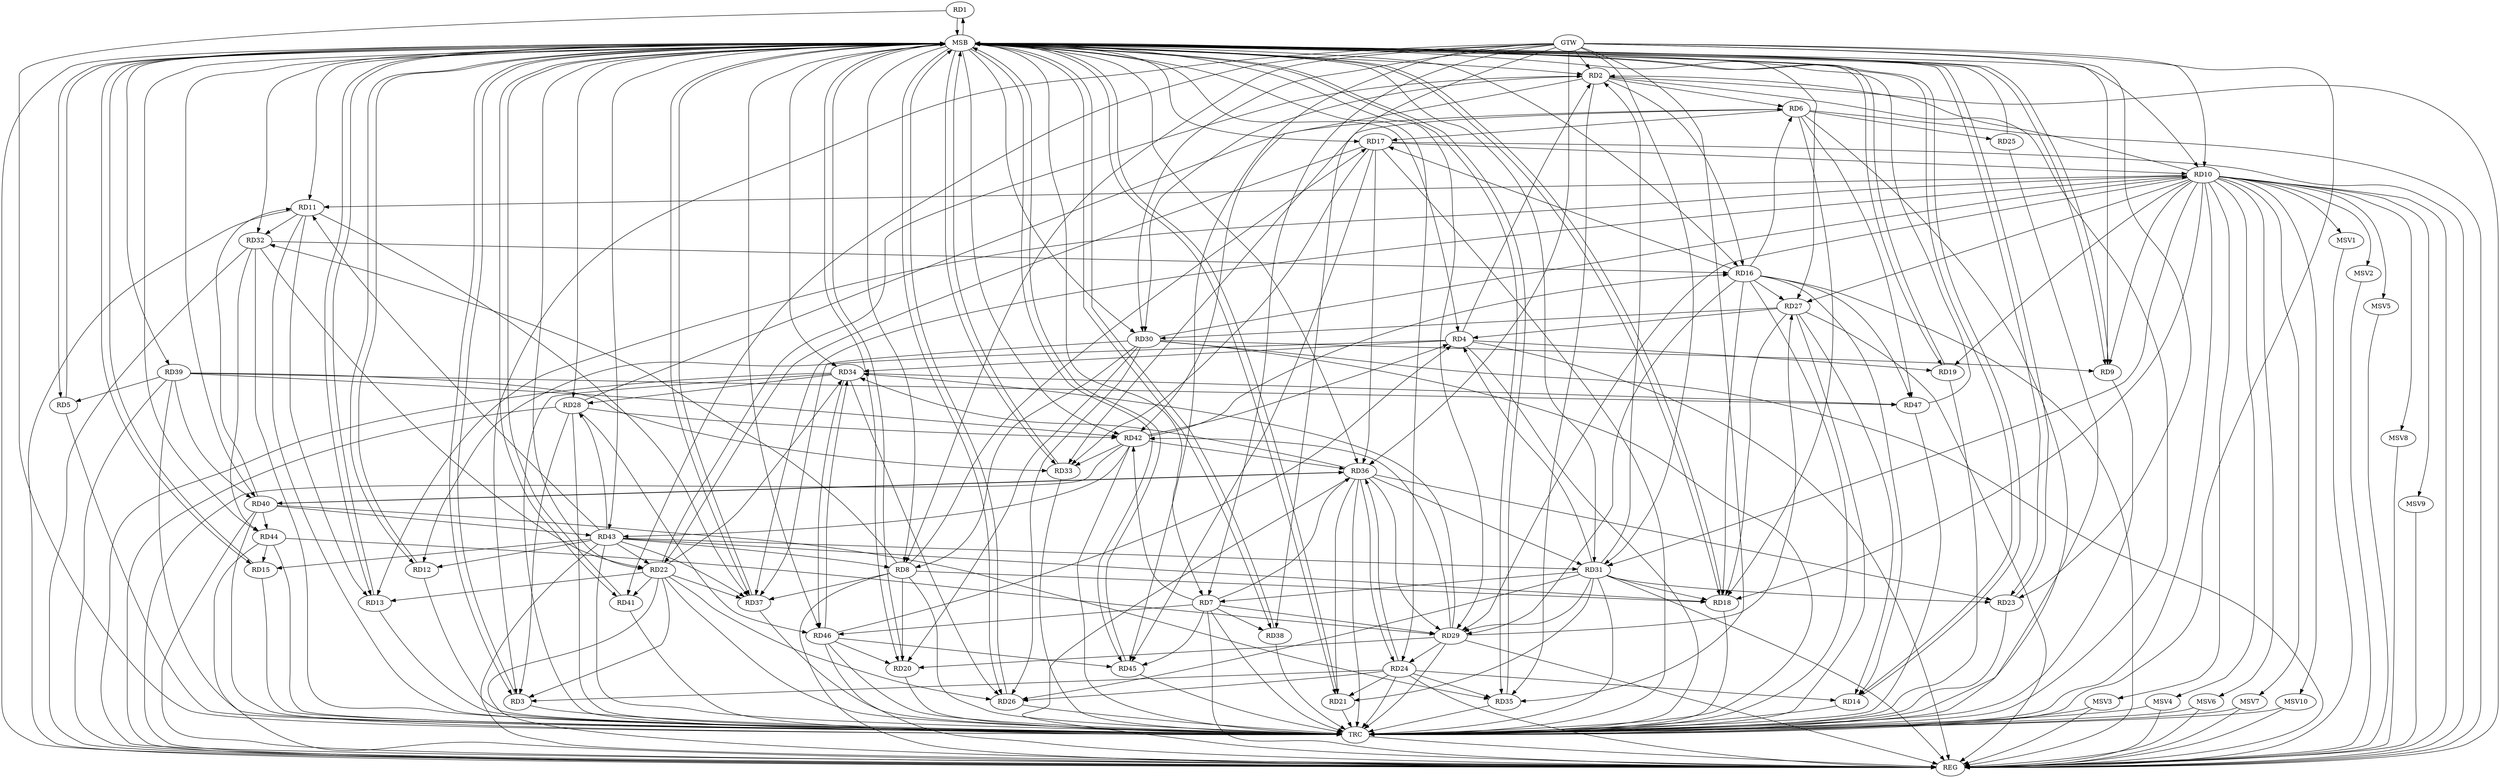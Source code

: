 strict digraph G {
  RD1 [ label="RD1" ];
  RD2 [ label="RD2" ];
  RD3 [ label="RD3" ];
  RD4 [ label="RD4" ];
  RD5 [ label="RD5" ];
  RD6 [ label="RD6" ];
  RD7 [ label="RD7" ];
  RD8 [ label="RD8" ];
  RD9 [ label="RD9" ];
  RD10 [ label="RD10" ];
  RD11 [ label="RD11" ];
  RD12 [ label="RD12" ];
  RD13 [ label="RD13" ];
  RD14 [ label="RD14" ];
  RD15 [ label="RD15" ];
  RD16 [ label="RD16" ];
  RD17 [ label="RD17" ];
  RD18 [ label="RD18" ];
  RD19 [ label="RD19" ];
  RD20 [ label="RD20" ];
  RD21 [ label="RD21" ];
  RD22 [ label="RD22" ];
  RD23 [ label="RD23" ];
  RD24 [ label="RD24" ];
  RD25 [ label="RD25" ];
  RD26 [ label="RD26" ];
  RD27 [ label="RD27" ];
  RD28 [ label="RD28" ];
  RD29 [ label="RD29" ];
  RD30 [ label="RD30" ];
  RD31 [ label="RD31" ];
  RD32 [ label="RD32" ];
  RD33 [ label="RD33" ];
  RD34 [ label="RD34" ];
  RD35 [ label="RD35" ];
  RD36 [ label="RD36" ];
  RD37 [ label="RD37" ];
  RD38 [ label="RD38" ];
  RD39 [ label="RD39" ];
  RD40 [ label="RD40" ];
  RD41 [ label="RD41" ];
  RD42 [ label="RD42" ];
  RD43 [ label="RD43" ];
  RD44 [ label="RD44" ];
  RD45 [ label="RD45" ];
  RD46 [ label="RD46" ];
  RD47 [ label="RD47" ];
  GTW [ label="GTW" ];
  REG [ label="REG" ];
  MSB [ label="MSB" ];
  TRC [ label="TRC" ];
  MSV1 [ label="MSV1" ];
  MSV2 [ label="MSV2" ];
  MSV3 [ label="MSV3" ];
  MSV4 [ label="MSV4" ];
  MSV5 [ label="MSV5" ];
  MSV6 [ label="MSV6" ];
  MSV7 [ label="MSV7" ];
  MSV8 [ label="MSV8" ];
  MSV9 [ label="MSV9" ];
  MSV10 [ label="MSV10" ];
  RD4 -> RD2;
  RD2 -> RD6;
  RD10 -> RD2;
  RD2 -> RD16;
  RD22 -> RD2;
  RD2 -> RD30;
  RD31 -> RD2;
  RD2 -> RD35;
  RD2 -> RD42;
  RD22 -> RD3;
  RD24 -> RD3;
  RD28 -> RD3;
  RD4 -> RD12;
  RD4 -> RD19;
  RD27 -> RD4;
  RD31 -> RD4;
  RD4 -> RD34;
  RD42 -> RD4;
  RD46 -> RD4;
  RD39 -> RD5;
  RD16 -> RD6;
  RD6 -> RD17;
  RD6 -> RD18;
  RD6 -> RD25;
  RD28 -> RD6;
  RD6 -> RD33;
  RD6 -> RD47;
  RD7 -> RD29;
  RD31 -> RD7;
  RD7 -> RD36;
  RD7 -> RD38;
  RD7 -> RD42;
  RD7 -> RD45;
  RD7 -> RD46;
  RD8 -> RD17;
  RD8 -> RD18;
  RD8 -> RD20;
  RD30 -> RD8;
  RD8 -> RD32;
  RD8 -> RD37;
  RD43 -> RD8;
  RD10 -> RD9;
  RD30 -> RD9;
  RD10 -> RD11;
  RD10 -> RD13;
  RD17 -> RD10;
  RD10 -> RD18;
  RD10 -> RD19;
  RD10 -> RD27;
  RD10 -> RD29;
  RD30 -> RD10;
  RD10 -> RD31;
  RD10 -> RD37;
  RD11 -> RD13;
  RD11 -> RD32;
  RD11 -> RD37;
  RD40 -> RD11;
  RD43 -> RD11;
  RD43 -> RD12;
  RD22 -> RD13;
  RD16 -> RD14;
  RD24 -> RD14;
  RD27 -> RD14;
  RD43 -> RD15;
  RD44 -> RD15;
  RD16 -> RD17;
  RD16 -> RD18;
  RD16 -> RD27;
  RD16 -> RD29;
  RD32 -> RD16;
  RD42 -> RD16;
  RD16 -> RD47;
  RD17 -> RD22;
  RD17 -> RD33;
  RD17 -> RD36;
  RD17 -> RD45;
  RD27 -> RD18;
  RD31 -> RD18;
  RD43 -> RD18;
  RD29 -> RD20;
  RD30 -> RD20;
  RD46 -> RD20;
  RD24 -> RD21;
  RD31 -> RD21;
  RD36 -> RD21;
  RD22 -> RD26;
  RD32 -> RD22;
  RD22 -> RD34;
  RD22 -> RD37;
  RD22 -> RD41;
  RD43 -> RD22;
  RD31 -> RD23;
  RD36 -> RD23;
  RD24 -> RD26;
  RD29 -> RD24;
  RD24 -> RD35;
  RD24 -> RD36;
  RD36 -> RD24;
  RD30 -> RD26;
  RD31 -> RD26;
  RD34 -> RD26;
  RD29 -> RD27;
  RD27 -> RD30;
  RD34 -> RD28;
  RD28 -> RD42;
  RD43 -> RD28;
  RD28 -> RD46;
  RD31 -> RD29;
  RD29 -> RD34;
  RD36 -> RD29;
  RD29 -> RD42;
  RD44 -> RD29;
  RD30 -> RD37;
  RD36 -> RD31;
  RD43 -> RD31;
  RD32 -> RD44;
  RD39 -> RD33;
  RD42 -> RD33;
  RD36 -> RD34;
  RD34 -> RD46;
  RD46 -> RD34;
  RD34 -> RD47;
  RD40 -> RD35;
  RD36 -> RD40;
  RD40 -> RD36;
  RD42 -> RD36;
  RD43 -> RD37;
  RD39 -> RD40;
  RD39 -> RD42;
  RD39 -> RD47;
  RD40 -> RD43;
  RD40 -> RD44;
  RD42 -> RD43;
  RD46 -> RD45;
  GTW -> RD45;
  GTW -> RD23;
  GTW -> RD30;
  GTW -> RD36;
  GTW -> RD2;
  GTW -> RD9;
  GTW -> RD7;
  GTW -> RD35;
  GTW -> RD3;
  GTW -> RD31;
  GTW -> RD8;
  GTW -> RD38;
  GTW -> RD10;
  GTW -> RD41;
  RD2 -> REG;
  RD4 -> REG;
  RD6 -> REG;
  RD7 -> REG;
  RD8 -> REG;
  RD10 -> REG;
  RD11 -> REG;
  RD16 -> REG;
  RD17 -> REG;
  RD22 -> REG;
  RD24 -> REG;
  RD27 -> REG;
  RD28 -> REG;
  RD29 -> REG;
  RD30 -> REG;
  RD31 -> REG;
  RD32 -> REG;
  RD34 -> REG;
  RD36 -> REG;
  RD39 -> REG;
  RD40 -> REG;
  RD42 -> REG;
  RD43 -> REG;
  RD44 -> REG;
  RD46 -> REG;
  RD1 -> MSB;
  MSB -> RD15;
  MSB -> REG;
  RD3 -> MSB;
  MSB -> RD19;
  MSB -> RD32;
  MSB -> RD36;
  MSB -> RD38;
  RD5 -> MSB;
  MSB -> RD4;
  MSB -> RD12;
  MSB -> RD23;
  MSB -> RD29;
  MSB -> RD33;
  RD9 -> MSB;
  MSB -> RD8;
  MSB -> RD14;
  MSB -> RD45;
  RD12 -> MSB;
  MSB -> RD3;
  MSB -> RD11;
  MSB -> RD13;
  MSB -> RD35;
  MSB -> RD43;
  RD13 -> MSB;
  MSB -> RD21;
  RD14 -> MSB;
  MSB -> RD2;
  MSB -> RD17;
  MSB -> RD22;
  MSB -> RD44;
  MSB -> RD46;
  RD15 -> MSB;
  MSB -> RD39;
  RD18 -> MSB;
  MSB -> RD5;
  MSB -> RD20;
  MSB -> RD28;
  MSB -> RD41;
  RD19 -> MSB;
  MSB -> RD9;
  MSB -> RD27;
  MSB -> RD40;
  RD20 -> MSB;
  MSB -> RD18;
  RD21 -> MSB;
  RD23 -> MSB;
  MSB -> RD1;
  MSB -> RD16;
  RD25 -> MSB;
  MSB -> RD26;
  MSB -> RD31;
  RD26 -> MSB;
  MSB -> RD10;
  MSB -> RD30;
  MSB -> RD34;
  RD33 -> MSB;
  RD35 -> MSB;
  MSB -> RD37;
  MSB -> RD42;
  RD37 -> MSB;
  MSB -> RD7;
  RD38 -> MSB;
  RD41 -> MSB;
  MSB -> RD24;
  RD45 -> MSB;
  RD47 -> MSB;
  RD1 -> TRC;
  RD2 -> TRC;
  RD3 -> TRC;
  RD4 -> TRC;
  RD5 -> TRC;
  RD6 -> TRC;
  RD7 -> TRC;
  RD8 -> TRC;
  RD9 -> TRC;
  RD10 -> TRC;
  RD11 -> TRC;
  RD12 -> TRC;
  RD13 -> TRC;
  RD14 -> TRC;
  RD15 -> TRC;
  RD16 -> TRC;
  RD17 -> TRC;
  RD18 -> TRC;
  RD19 -> TRC;
  RD20 -> TRC;
  RD21 -> TRC;
  RD22 -> TRC;
  RD23 -> TRC;
  RD24 -> TRC;
  RD25 -> TRC;
  RD26 -> TRC;
  RD27 -> TRC;
  RD28 -> TRC;
  RD29 -> TRC;
  RD30 -> TRC;
  RD31 -> TRC;
  RD32 -> TRC;
  RD33 -> TRC;
  RD34 -> TRC;
  RD35 -> TRC;
  RD36 -> TRC;
  RD37 -> TRC;
  RD38 -> TRC;
  RD39 -> TRC;
  RD40 -> TRC;
  RD41 -> TRC;
  RD42 -> TRC;
  RD43 -> TRC;
  RD44 -> TRC;
  RD45 -> TRC;
  RD46 -> TRC;
  RD47 -> TRC;
  GTW -> TRC;
  TRC -> REG;
  RD10 -> MSV1;
  RD10 -> MSV2;
  RD10 -> MSV3;
  RD10 -> MSV4;
  RD10 -> MSV5;
  MSV1 -> REG;
  MSV2 -> REG;
  MSV3 -> REG;
  MSV3 -> TRC;
  MSV4 -> REG;
  MSV4 -> TRC;
  MSV5 -> REG;
  RD10 -> MSV6;
  RD10 -> MSV7;
  RD10 -> MSV8;
  MSV6 -> REG;
  MSV6 -> TRC;
  MSV7 -> REG;
  MSV7 -> TRC;
  MSV8 -> REG;
  RD10 -> MSV9;
  RD10 -> MSV10;
  MSV9 -> REG;
  MSV10 -> REG;
  MSV10 -> TRC;
}
